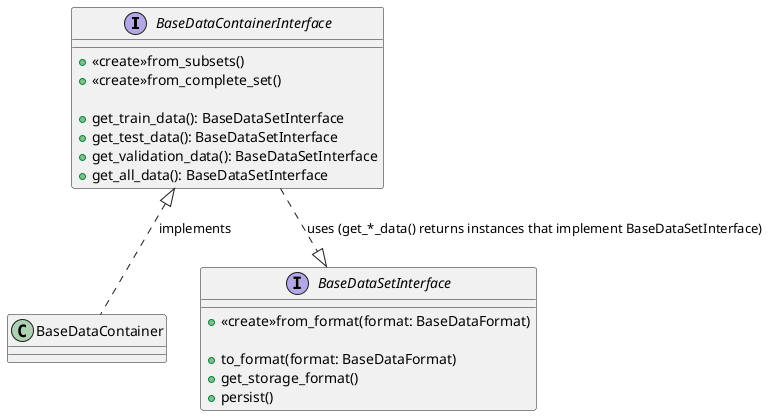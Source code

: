 @startuml

interface BaseDataContainerInterface {
  +<<create>>from_subsets()
  +<<create>>from_complete_set()

  +get_train_data(): BaseDataSetInterface
  +get_test_data(): BaseDataSetInterface
  +get_validation_data(): BaseDataSetInterface
  +get_all_data(): BaseDataSetInterface
}

class BaseDataContainer
BaseDataContainerInterface <|.. BaseDataContainer : implements

interface BaseDataSetInterface{
  +<<create>>from_format(format: BaseDataFormat)

  +to_format(format: BaseDataFormat)
  +get_storage_format()
  +persist()
}


BaseDataContainerInterface ..|> BaseDataSetInterface: uses (get_*_data() returns instances that implement BaseDataSetInterface)

@enduml

